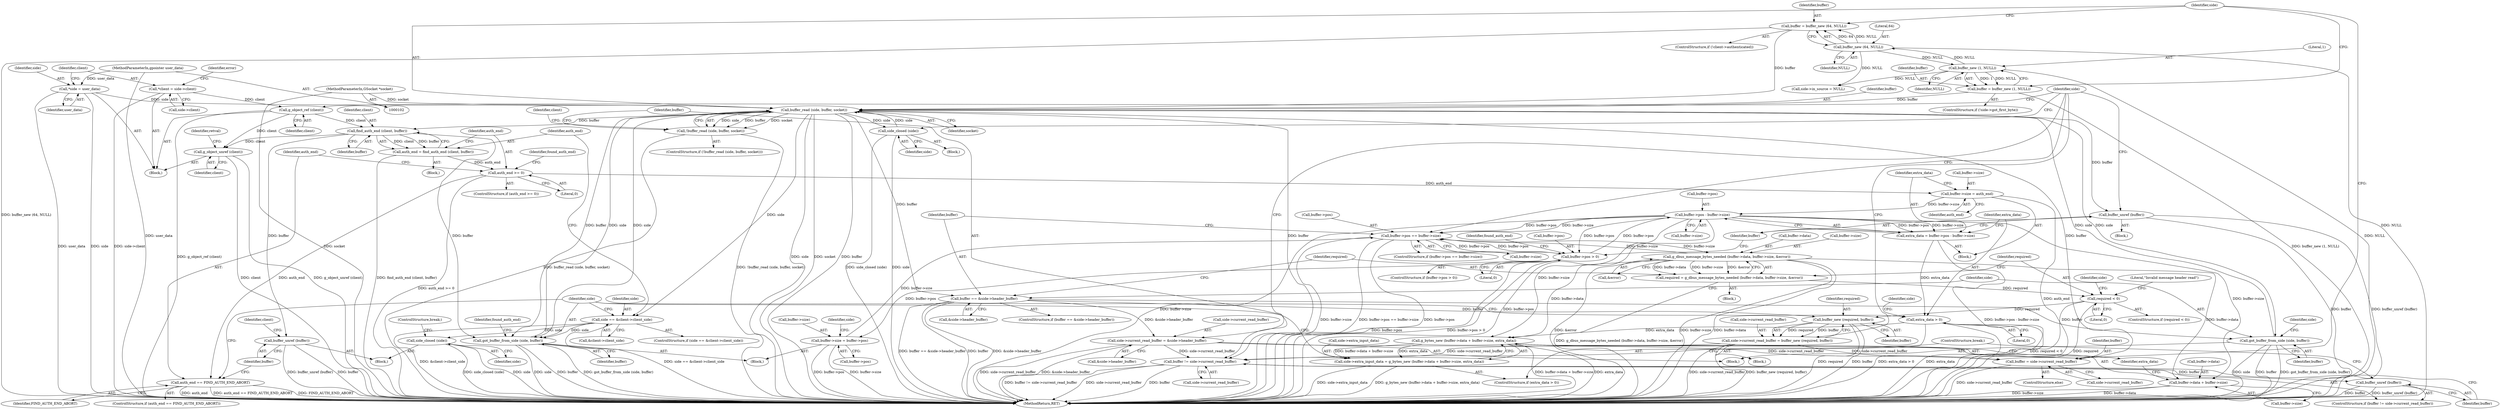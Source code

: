 digraph "0_flatpak_52346bf187b5a7f1c0fe9075b328b7ad6abe78f6_2@API" {
"1000163" [label="(Call,buffer_read (side, buffer, socket))"];
"1000291" [label="(Call,got_buffer_from_side (side, buffer))"];
"1000163" [label="(Call,buffer_read (side, buffer, socket))"];
"1000342" [label="(Call,side_closed (side))"];
"1000108" [label="(Call,*side = user_data)"];
"1000105" [label="(MethodParameterIn,gpointer user_data)"];
"1000355" [label="(Call,got_buffer_from_side (side, buffer))"];
"1000316" [label="(Call,buffer == &side->header_buffer)"];
"1000150" [label="(Call,buffer = buffer_new (64, NULL))"];
"1000152" [label="(Call,buffer_new (64, NULL))"];
"1000141" [label="(Call,buffer_new (1, NULL))"];
"1000156" [label="(Call,buffer = side->current_read_buffer)"];
"1000346" [label="(Call,side->current_read_buffer = buffer_new (required, buffer))"];
"1000350" [label="(Call,buffer_new (required, buffer))"];
"1000336" [label="(Call,required < 0)"];
"1000324" [label="(Call,required = g_dbus_message_bytes_needed (buffer->data, buffer->size, &error))"];
"1000326" [label="(Call,g_dbus_message_bytes_needed (buffer->data, buffer->size, &error))"];
"1000307" [label="(Call,buffer->pos == buffer->size)"];
"1000184" [label="(Call,buffer->pos > 0)"];
"1000248" [label="(Call,buffer->pos - buffer->size)"];
"1000241" [label="(Call,buffer->size = auth_end)"];
"1000234" [label="(Call,auth_end >= 0)"];
"1000228" [label="(Call,auth_end = find_auth_end (client, buffer))"];
"1000230" [label="(Call,find_auth_end (client, buffer))"];
"1000126" [label="(Call,g_object_ref (client))"];
"1000112" [label="(Call,*client = side->client)"];
"1000195" [label="(Call,buffer->size = buffer->pos)"];
"1000365" [label="(Call,side->current_read_buffer = &side->header_buffer)"];
"1000139" [label="(Call,buffer = buffer_new (1, NULL))"];
"1000103" [label="(MethodParameterIn,GSocket *socket)"];
"1000220" [label="(Call,side == &client->client_side)"];
"1000162" [label="(Call,!buffer_read (side, buffer, socket))"];
"1000169" [label="(Call,buffer != side->current_read_buffer)"];
"1000174" [label="(Call,buffer_unref (buffer))"];
"1000288" [label="(Call,side_closed (side))"];
"1000263" [label="(Call,g_bytes_new (buffer->data + buffer->size, extra_data))"];
"1000259" [label="(Call,side->extra_input_data = g_bytes_new (buffer->data + buffer->size, extra_data))"];
"1000264" [label="(Call,buffer->data + buffer->size)"];
"1000246" [label="(Call,extra_data = buffer->pos - buffer->size)"];
"1000256" [label="(Call,extra_data > 0)"];
"1000274" [label="(Call,auth_end == FIND_AUTH_END_ABORT)"];
"1000278" [label="(Call,buffer_unref (buffer))"];
"1000386" [label="(Call,g_object_unref (client))"];
"1000303" [label="(Call,buffer_unref (buffer))"];
"1000219" [label="(ControlStructure,if (side == &client->client_side))"];
"1000263" [label="(Call,g_bytes_new (buffer->data + buffer->size, extra_data))"];
"1000274" [label="(Call,auth_end == FIND_AUTH_END_ABORT)"];
"1000150" [label="(Call,buffer = buffer_new (64, NULL))"];
"1000357" [label="(Identifier,buffer)"];
"1000163" [label="(Call,buffer_read (side, buffer, socket))"];
"1000156" [label="(Call,buffer = side->current_read_buffer)"];
"1000249" [label="(Call,buffer->pos)"];
"1000245" [label="(Identifier,auth_end)"];
"1000161" [label="(ControlStructure,if (!buffer_read (side, buffer, socket)))"];
"1000378" [label="(Call,side->in_source = NULL)"];
"1000257" [label="(Identifier,extra_data)"];
"1000303" [label="(Call,buffer_unref (buffer))"];
"1000176" [label="(ControlStructure,break;)"];
"1000199" [label="(Call,buffer->pos)"];
"1000232" [label="(Identifier,buffer)"];
"1000192" [label="(Identifier,found_auth_end)"];
"1000229" [label="(Identifier,auth_end)"];
"1000291" [label="(Call,got_buffer_from_side (side, buffer))"];
"1000165" [label="(Identifier,buffer)"];
"1000292" [label="(Identifier,side)"];
"1000143" [label="(Identifier,NULL)"];
"1000275" [label="(Identifier,auth_end)"];
"1000154" [label="(Identifier,NULL)"];
"1000345" [label="(Block,)"];
"1000304" [label="(Identifier,buffer)"];
"1000196" [label="(Call,buffer->size)"];
"1000134" [label="(ControlStructure,if (!side->got_first_byte))"];
"1000390" [label="(MethodReturn,RET)"];
"1000239" [label="(Identifier,found_auth_end)"];
"1000230" [label="(Call,find_auth_end (client, buffer))"];
"1000366" [label="(Call,side->current_read_buffer)"];
"1000278" [label="(Call,buffer_unref (buffer))"];
"1000222" [label="(Call,&client->client_side)"];
"1000369" [label="(Call,&side->header_buffer)"];
"1000327" [label="(Call,buffer->data)"];
"1000183" [label="(ControlStructure,if (buffer->pos > 0))"];
"1000356" [label="(Identifier,side)"];
"1000228" [label="(Call,auth_end = find_auth_end (client, buffer))"];
"1000306" [label="(ControlStructure,if (buffer->pos == buffer->size))"];
"1000361" [label="(Identifier,side)"];
"1000293" [label="(Identifier,buffer)"];
"1000185" [label="(Call,buffer->pos)"];
"1000166" [label="(Identifier,socket)"];
"1000288" [label="(Call,side_closed (side))"];
"1000261" [label="(Identifier,side)"];
"1000142" [label="(Literal,1)"];
"1000127" [label="(Identifier,client)"];
"1000277" [label="(Block,)"];
"1000170" [label="(Identifier,buffer)"];
"1000339" [label="(Block,)"];
"1000236" [label="(Literal,0)"];
"1000140" [label="(Identifier,buffer)"];
"1000283" [label="(Identifier,client)"];
"1000205" [label="(Identifier,side)"];
"1000290" [label="(ControlStructure,break;)"];
"1000131" [label="(Identifier,side)"];
"1000318" [label="(Call,&side->header_buffer)"];
"1000174" [label="(Call,buffer_unref (buffer))"];
"1000350" [label="(Call,buffer_new (required, buffer))"];
"1000164" [label="(Identifier,side)"];
"1000184" [label="(Call,buffer->pos > 0)"];
"1000307" [label="(Call,buffer->pos == buffer->size)"];
"1000260" [label="(Call,side->extra_input_data)"];
"1000141" [label="(Call,buffer_new (1, NULL))"];
"1000346" [label="(Call,side->current_read_buffer = buffer_new (required, buffer))"];
"1000233" [label="(ControlStructure,if (auth_end >= 0))"];
"1000343" [label="(Identifier,side)"];
"1000151" [label="(Identifier,buffer)"];
"1000126" [label="(Call,g_object_ref (client))"];
"1000259" [label="(Call,side->extra_input_data = g_bytes_new (buffer->data + buffer->size, extra_data))"];
"1000139" [label="(Call,buffer = buffer_new (1, NULL))"];
"1000221" [label="(Identifier,side)"];
"1000235" [label="(Identifier,auth_end)"];
"1000237" [label="(Block,)"];
"1000333" [label="(Call,&error)"];
"1000342" [label="(Call,side_closed (side))"];
"1000231" [label="(Identifier,client)"];
"1000387" [label="(Identifier,client)"];
"1000268" [label="(Call,buffer->size)"];
"1000354" [label="(Block,)"];
"1000324" [label="(Call,required = g_dbus_message_bytes_needed (buffer->data, buffer->size, &error))"];
"1000157" [label="(Identifier,buffer)"];
"1000119" [label="(Identifier,error)"];
"1000103" [label="(MethodParameterIn,GSocket *socket)"];
"1000295" [label="(Identifier,found_auth_end)"];
"1000352" [label="(Identifier,buffer)"];
"1000158" [label="(Call,side->current_read_buffer)"];
"1000302" [label="(Block,)"];
"1000311" [label="(Call,buffer->size)"];
"1000315" [label="(ControlStructure,if (buffer == &side->header_buffer))"];
"1000279" [label="(Identifier,buffer)"];
"1000317" [label="(Identifier,buffer)"];
"1000169" [label="(Call,buffer != side->current_read_buffer)"];
"1000189" [label="(Block,)"];
"1000247" [label="(Identifier,extra_data)"];
"1000109" [label="(Identifier,side)"];
"1000256" [label="(Call,extra_data > 0)"];
"1000168" [label="(ControlStructure,if (buffer != side->current_read_buffer))"];
"1000188" [label="(Literal,0)"];
"1000264" [label="(Call,buffer->data + buffer->size)"];
"1000338" [label="(Literal,0)"];
"1000330" [label="(Call,buffer->size)"];
"1000348" [label="(Identifier,side)"];
"1000322" [label="(Block,)"];
"1000110" [label="(Identifier,user_data)"];
"1000195" [label="(Call,buffer->size = buffer->pos)"];
"1000112" [label="(Call,*client = side->client)"];
"1000220" [label="(Call,side == &client->client_side)"];
"1000153" [label="(Literal,64)"];
"1000325" [label="(Identifier,required)"];
"1000180" [label="(Identifier,client)"];
"1000351" [label="(Identifier,required)"];
"1000234" [label="(Call,auth_end >= 0)"];
"1000248" [label="(Call,buffer->pos - buffer->size)"];
"1000246" [label="(Call,extra_data = buffer->pos - buffer->size)"];
"1000273" [label="(ControlStructure,if (auth_end == FIND_AUTH_END_ABORT))"];
"1000326" [label="(Call,g_dbus_message_bytes_needed (buffer->data, buffer->size, &error))"];
"1000386" [label="(Call,g_object_unref (client))"];
"1000265" [label="(Call,buffer->data)"];
"1000175" [label="(Identifier,buffer)"];
"1000365" [label="(Call,side->current_read_buffer = &side->header_buffer)"];
"1000162" [label="(Call,!buffer_read (side, buffer, socket))"];
"1000155" [label="(ControlStructure,else)"];
"1000108" [label="(Call,*side = user_data)"];
"1000271" [label="(Identifier,extra_data)"];
"1000242" [label="(Call,buffer->size)"];
"1000258" [label="(Literal,0)"];
"1000389" [label="(Identifier,retval)"];
"1000289" [label="(Identifier,side)"];
"1000113" [label="(Identifier,client)"];
"1000341" [label="(Literal,\"Invalid message header read\")"];
"1000241" [label="(Call,buffer->size = auth_end)"];
"1000114" [label="(Call,side->client)"];
"1000308" [label="(Call,buffer->pos)"];
"1000337" [label="(Identifier,required)"];
"1000347" [label="(Call,side->current_read_buffer)"];
"1000355" [label="(Call,got_buffer_from_side (side, buffer))"];
"1000145" [label="(ControlStructure,if (!client->authenticated))"];
"1000335" [label="(ControlStructure,if (required < 0))"];
"1000105" [label="(MethodParameterIn,gpointer user_data)"];
"1000316" [label="(Call,buffer == &side->header_buffer)"];
"1000152" [label="(Call,buffer_new (64, NULL))"];
"1000252" [label="(Call,buffer->size)"];
"1000336" [label="(Call,required < 0)"];
"1000106" [label="(Block,)"];
"1000276" [label="(Identifier,FIND_AUTH_END_ABORT)"];
"1000226" [label="(Block,)"];
"1000171" [label="(Call,side->current_read_buffer)"];
"1000255" [label="(ControlStructure,if (extra_data > 0))"];
"1000163" -> "1000162"  [label="AST: "];
"1000163" -> "1000166"  [label="CFG: "];
"1000164" -> "1000163"  [label="AST: "];
"1000165" -> "1000163"  [label="AST: "];
"1000166" -> "1000163"  [label="AST: "];
"1000162" -> "1000163"  [label="CFG: "];
"1000163" -> "1000390"  [label="DDG: side"];
"1000163" -> "1000390"  [label="DDG: socket"];
"1000163" -> "1000390"  [label="DDG: buffer"];
"1000163" -> "1000162"  [label="DDG: side"];
"1000163" -> "1000162"  [label="DDG: buffer"];
"1000163" -> "1000162"  [label="DDG: socket"];
"1000291" -> "1000163"  [label="DDG: side"];
"1000342" -> "1000163"  [label="DDG: side"];
"1000108" -> "1000163"  [label="DDG: side"];
"1000355" -> "1000163"  [label="DDG: side"];
"1000150" -> "1000163"  [label="DDG: buffer"];
"1000156" -> "1000163"  [label="DDG: buffer"];
"1000139" -> "1000163"  [label="DDG: buffer"];
"1000103" -> "1000163"  [label="DDG: socket"];
"1000163" -> "1000169"  [label="DDG: buffer"];
"1000163" -> "1000220"  [label="DDG: side"];
"1000163" -> "1000230"  [label="DDG: buffer"];
"1000163" -> "1000291"  [label="DDG: side"];
"1000163" -> "1000291"  [label="DDG: buffer"];
"1000163" -> "1000303"  [label="DDG: buffer"];
"1000163" -> "1000316"  [label="DDG: buffer"];
"1000163" -> "1000342"  [label="DDG: side"];
"1000163" -> "1000355"  [label="DDG: side"];
"1000291" -> "1000189"  [label="AST: "];
"1000291" -> "1000293"  [label="CFG: "];
"1000292" -> "1000291"  [label="AST: "];
"1000293" -> "1000291"  [label="AST: "];
"1000295" -> "1000291"  [label="CFG: "];
"1000291" -> "1000390"  [label="DDG: got_buffer_from_side (side, buffer)"];
"1000291" -> "1000390"  [label="DDG: side"];
"1000291" -> "1000390"  [label="DDG: buffer"];
"1000220" -> "1000291"  [label="DDG: side"];
"1000230" -> "1000291"  [label="DDG: buffer"];
"1000342" -> "1000339"  [label="AST: "];
"1000342" -> "1000343"  [label="CFG: "];
"1000343" -> "1000342"  [label="AST: "];
"1000131" -> "1000342"  [label="CFG: "];
"1000342" -> "1000390"  [label="DDG: side"];
"1000342" -> "1000390"  [label="DDG: side_closed (side)"];
"1000108" -> "1000106"  [label="AST: "];
"1000108" -> "1000110"  [label="CFG: "];
"1000109" -> "1000108"  [label="AST: "];
"1000110" -> "1000108"  [label="AST: "];
"1000113" -> "1000108"  [label="CFG: "];
"1000108" -> "1000390"  [label="DDG: user_data"];
"1000108" -> "1000390"  [label="DDG: side"];
"1000105" -> "1000108"  [label="DDG: user_data"];
"1000105" -> "1000102"  [label="AST: "];
"1000105" -> "1000390"  [label="DDG: user_data"];
"1000355" -> "1000354"  [label="AST: "];
"1000355" -> "1000357"  [label="CFG: "];
"1000356" -> "1000355"  [label="AST: "];
"1000357" -> "1000355"  [label="AST: "];
"1000361" -> "1000355"  [label="CFG: "];
"1000355" -> "1000390"  [label="DDG: side"];
"1000355" -> "1000390"  [label="DDG: buffer"];
"1000355" -> "1000390"  [label="DDG: got_buffer_from_side (side, buffer)"];
"1000316" -> "1000355"  [label="DDG: buffer"];
"1000316" -> "1000315"  [label="AST: "];
"1000316" -> "1000318"  [label="CFG: "];
"1000317" -> "1000316"  [label="AST: "];
"1000318" -> "1000316"  [label="AST: "];
"1000325" -> "1000316"  [label="CFG: "];
"1000356" -> "1000316"  [label="CFG: "];
"1000316" -> "1000390"  [label="DDG: &side->header_buffer"];
"1000316" -> "1000390"  [label="DDG: buffer == &side->header_buffer"];
"1000316" -> "1000390"  [label="DDG: buffer"];
"1000316" -> "1000350"  [label="DDG: buffer"];
"1000316" -> "1000365"  [label="DDG: &side->header_buffer"];
"1000150" -> "1000145"  [label="AST: "];
"1000150" -> "1000152"  [label="CFG: "];
"1000151" -> "1000150"  [label="AST: "];
"1000152" -> "1000150"  [label="AST: "];
"1000164" -> "1000150"  [label="CFG: "];
"1000150" -> "1000390"  [label="DDG: buffer_new (64, NULL)"];
"1000152" -> "1000150"  [label="DDG: 64"];
"1000152" -> "1000150"  [label="DDG: NULL"];
"1000152" -> "1000154"  [label="CFG: "];
"1000153" -> "1000152"  [label="AST: "];
"1000154" -> "1000152"  [label="AST: "];
"1000152" -> "1000390"  [label="DDG: NULL"];
"1000152" -> "1000141"  [label="DDG: NULL"];
"1000141" -> "1000152"  [label="DDG: NULL"];
"1000152" -> "1000378"  [label="DDG: NULL"];
"1000141" -> "1000139"  [label="AST: "];
"1000141" -> "1000143"  [label="CFG: "];
"1000142" -> "1000141"  [label="AST: "];
"1000143" -> "1000141"  [label="AST: "];
"1000139" -> "1000141"  [label="CFG: "];
"1000141" -> "1000390"  [label="DDG: NULL"];
"1000141" -> "1000139"  [label="DDG: 1"];
"1000141" -> "1000139"  [label="DDG: NULL"];
"1000141" -> "1000378"  [label="DDG: NULL"];
"1000156" -> "1000155"  [label="AST: "];
"1000156" -> "1000158"  [label="CFG: "];
"1000157" -> "1000156"  [label="AST: "];
"1000158" -> "1000156"  [label="AST: "];
"1000164" -> "1000156"  [label="CFG: "];
"1000156" -> "1000390"  [label="DDG: side->current_read_buffer"];
"1000346" -> "1000156"  [label="DDG: side->current_read_buffer"];
"1000365" -> "1000156"  [label="DDG: side->current_read_buffer"];
"1000346" -> "1000345"  [label="AST: "];
"1000346" -> "1000350"  [label="CFG: "];
"1000347" -> "1000346"  [label="AST: "];
"1000350" -> "1000346"  [label="AST: "];
"1000131" -> "1000346"  [label="CFG: "];
"1000346" -> "1000390"  [label="DDG: side->current_read_buffer"];
"1000346" -> "1000390"  [label="DDG: buffer_new (required, buffer)"];
"1000346" -> "1000169"  [label="DDG: side->current_read_buffer"];
"1000350" -> "1000346"  [label="DDG: required"];
"1000350" -> "1000346"  [label="DDG: buffer"];
"1000350" -> "1000352"  [label="CFG: "];
"1000351" -> "1000350"  [label="AST: "];
"1000352" -> "1000350"  [label="AST: "];
"1000350" -> "1000390"  [label="DDG: required"];
"1000350" -> "1000390"  [label="DDG: buffer"];
"1000336" -> "1000350"  [label="DDG: required"];
"1000336" -> "1000335"  [label="AST: "];
"1000336" -> "1000338"  [label="CFG: "];
"1000337" -> "1000336"  [label="AST: "];
"1000338" -> "1000336"  [label="AST: "];
"1000341" -> "1000336"  [label="CFG: "];
"1000348" -> "1000336"  [label="CFG: "];
"1000336" -> "1000390"  [label="DDG: required < 0"];
"1000336" -> "1000390"  [label="DDG: required"];
"1000324" -> "1000336"  [label="DDG: required"];
"1000324" -> "1000322"  [label="AST: "];
"1000324" -> "1000326"  [label="CFG: "];
"1000325" -> "1000324"  [label="AST: "];
"1000326" -> "1000324"  [label="AST: "];
"1000337" -> "1000324"  [label="CFG: "];
"1000324" -> "1000390"  [label="DDG: g_dbus_message_bytes_needed (buffer->data, buffer->size, &error)"];
"1000326" -> "1000324"  [label="DDG: buffer->data"];
"1000326" -> "1000324"  [label="DDG: buffer->size"];
"1000326" -> "1000324"  [label="DDG: &error"];
"1000326" -> "1000333"  [label="CFG: "];
"1000327" -> "1000326"  [label="AST: "];
"1000330" -> "1000326"  [label="AST: "];
"1000333" -> "1000326"  [label="AST: "];
"1000326" -> "1000390"  [label="DDG: &error"];
"1000326" -> "1000390"  [label="DDG: buffer->size"];
"1000326" -> "1000390"  [label="DDG: buffer->data"];
"1000326" -> "1000263"  [label="DDG: buffer->data"];
"1000326" -> "1000264"  [label="DDG: buffer->data"];
"1000326" -> "1000307"  [label="DDG: buffer->size"];
"1000307" -> "1000326"  [label="DDG: buffer->size"];
"1000307" -> "1000306"  [label="AST: "];
"1000307" -> "1000311"  [label="CFG: "];
"1000308" -> "1000307"  [label="AST: "];
"1000311" -> "1000307"  [label="AST: "];
"1000131" -> "1000307"  [label="CFG: "];
"1000317" -> "1000307"  [label="CFG: "];
"1000307" -> "1000390"  [label="DDG: buffer->size"];
"1000307" -> "1000390"  [label="DDG: buffer->pos == buffer->size"];
"1000307" -> "1000390"  [label="DDG: buffer->pos"];
"1000307" -> "1000184"  [label="DDG: buffer->pos"];
"1000184" -> "1000307"  [label="DDG: buffer->pos"];
"1000248" -> "1000307"  [label="DDG: buffer->pos"];
"1000248" -> "1000307"  [label="DDG: buffer->size"];
"1000195" -> "1000307"  [label="DDG: buffer->size"];
"1000184" -> "1000183"  [label="AST: "];
"1000184" -> "1000188"  [label="CFG: "];
"1000185" -> "1000184"  [label="AST: "];
"1000188" -> "1000184"  [label="AST: "];
"1000192" -> "1000184"  [label="CFG: "];
"1000304" -> "1000184"  [label="CFG: "];
"1000184" -> "1000390"  [label="DDG: buffer->pos"];
"1000184" -> "1000390"  [label="DDG: buffer->pos > 0"];
"1000248" -> "1000184"  [label="DDG: buffer->pos"];
"1000184" -> "1000195"  [label="DDG: buffer->pos"];
"1000184" -> "1000248"  [label="DDG: buffer->pos"];
"1000248" -> "1000246"  [label="AST: "];
"1000248" -> "1000252"  [label="CFG: "];
"1000249" -> "1000248"  [label="AST: "];
"1000252" -> "1000248"  [label="AST: "];
"1000246" -> "1000248"  [label="CFG: "];
"1000248" -> "1000390"  [label="DDG: buffer->size"];
"1000248" -> "1000390"  [label="DDG: buffer->pos"];
"1000248" -> "1000246"  [label="DDG: buffer->pos"];
"1000248" -> "1000246"  [label="DDG: buffer->size"];
"1000241" -> "1000248"  [label="DDG: buffer->size"];
"1000248" -> "1000263"  [label="DDG: buffer->size"];
"1000248" -> "1000264"  [label="DDG: buffer->size"];
"1000241" -> "1000237"  [label="AST: "];
"1000241" -> "1000245"  [label="CFG: "];
"1000242" -> "1000241"  [label="AST: "];
"1000245" -> "1000241"  [label="AST: "];
"1000247" -> "1000241"  [label="CFG: "];
"1000241" -> "1000390"  [label="DDG: auth_end"];
"1000234" -> "1000241"  [label="DDG: auth_end"];
"1000234" -> "1000233"  [label="AST: "];
"1000234" -> "1000236"  [label="CFG: "];
"1000235" -> "1000234"  [label="AST: "];
"1000236" -> "1000234"  [label="AST: "];
"1000239" -> "1000234"  [label="CFG: "];
"1000275" -> "1000234"  [label="CFG: "];
"1000234" -> "1000390"  [label="DDG: auth_end >= 0"];
"1000228" -> "1000234"  [label="DDG: auth_end"];
"1000234" -> "1000274"  [label="DDG: auth_end"];
"1000228" -> "1000226"  [label="AST: "];
"1000228" -> "1000230"  [label="CFG: "];
"1000229" -> "1000228"  [label="AST: "];
"1000230" -> "1000228"  [label="AST: "];
"1000235" -> "1000228"  [label="CFG: "];
"1000228" -> "1000390"  [label="DDG: find_auth_end (client, buffer)"];
"1000230" -> "1000228"  [label="DDG: client"];
"1000230" -> "1000228"  [label="DDG: buffer"];
"1000230" -> "1000232"  [label="CFG: "];
"1000231" -> "1000230"  [label="AST: "];
"1000232" -> "1000230"  [label="AST: "];
"1000126" -> "1000230"  [label="DDG: client"];
"1000230" -> "1000278"  [label="DDG: buffer"];
"1000230" -> "1000386"  [label="DDG: client"];
"1000126" -> "1000106"  [label="AST: "];
"1000126" -> "1000127"  [label="CFG: "];
"1000127" -> "1000126"  [label="AST: "];
"1000131" -> "1000126"  [label="CFG: "];
"1000126" -> "1000390"  [label="DDG: g_object_ref (client)"];
"1000112" -> "1000126"  [label="DDG: client"];
"1000126" -> "1000386"  [label="DDG: client"];
"1000112" -> "1000106"  [label="AST: "];
"1000112" -> "1000114"  [label="CFG: "];
"1000113" -> "1000112"  [label="AST: "];
"1000114" -> "1000112"  [label="AST: "];
"1000119" -> "1000112"  [label="CFG: "];
"1000112" -> "1000390"  [label="DDG: side->client"];
"1000195" -> "1000189"  [label="AST: "];
"1000195" -> "1000199"  [label="CFG: "];
"1000196" -> "1000195"  [label="AST: "];
"1000199" -> "1000195"  [label="AST: "];
"1000205" -> "1000195"  [label="CFG: "];
"1000195" -> "1000390"  [label="DDG: buffer->pos"];
"1000195" -> "1000390"  [label="DDG: buffer->size"];
"1000365" -> "1000354"  [label="AST: "];
"1000365" -> "1000369"  [label="CFG: "];
"1000366" -> "1000365"  [label="AST: "];
"1000369" -> "1000365"  [label="AST: "];
"1000131" -> "1000365"  [label="CFG: "];
"1000365" -> "1000390"  [label="DDG: &side->header_buffer"];
"1000365" -> "1000390"  [label="DDG: side->current_read_buffer"];
"1000365" -> "1000169"  [label="DDG: side->current_read_buffer"];
"1000139" -> "1000134"  [label="AST: "];
"1000140" -> "1000139"  [label="AST: "];
"1000164" -> "1000139"  [label="CFG: "];
"1000139" -> "1000390"  [label="DDG: buffer_new (1, NULL)"];
"1000103" -> "1000102"  [label="AST: "];
"1000103" -> "1000390"  [label="DDG: socket"];
"1000220" -> "1000219"  [label="AST: "];
"1000220" -> "1000222"  [label="CFG: "];
"1000221" -> "1000220"  [label="AST: "];
"1000222" -> "1000220"  [label="AST: "];
"1000229" -> "1000220"  [label="CFG: "];
"1000292" -> "1000220"  [label="CFG: "];
"1000220" -> "1000390"  [label="DDG: &client->client_side"];
"1000220" -> "1000390"  [label="DDG: side == &client->client_side"];
"1000220" -> "1000288"  [label="DDG: side"];
"1000162" -> "1000161"  [label="AST: "];
"1000170" -> "1000162"  [label="CFG: "];
"1000180" -> "1000162"  [label="CFG: "];
"1000162" -> "1000390"  [label="DDG: buffer_read (side, buffer, socket)"];
"1000162" -> "1000390"  [label="DDG: !buffer_read (side, buffer, socket)"];
"1000169" -> "1000168"  [label="AST: "];
"1000169" -> "1000171"  [label="CFG: "];
"1000170" -> "1000169"  [label="AST: "];
"1000171" -> "1000169"  [label="AST: "];
"1000175" -> "1000169"  [label="CFG: "];
"1000176" -> "1000169"  [label="CFG: "];
"1000169" -> "1000390"  [label="DDG: buffer != side->current_read_buffer"];
"1000169" -> "1000390"  [label="DDG: side->current_read_buffer"];
"1000169" -> "1000390"  [label="DDG: buffer"];
"1000169" -> "1000174"  [label="DDG: buffer"];
"1000174" -> "1000168"  [label="AST: "];
"1000174" -> "1000175"  [label="CFG: "];
"1000175" -> "1000174"  [label="AST: "];
"1000176" -> "1000174"  [label="CFG: "];
"1000174" -> "1000390"  [label="DDG: buffer_unref (buffer)"];
"1000174" -> "1000390"  [label="DDG: buffer"];
"1000288" -> "1000277"  [label="AST: "];
"1000288" -> "1000289"  [label="CFG: "];
"1000289" -> "1000288"  [label="AST: "];
"1000290" -> "1000288"  [label="CFG: "];
"1000288" -> "1000390"  [label="DDG: side"];
"1000288" -> "1000390"  [label="DDG: side_closed (side)"];
"1000263" -> "1000259"  [label="AST: "];
"1000263" -> "1000271"  [label="CFG: "];
"1000264" -> "1000263"  [label="AST: "];
"1000271" -> "1000263"  [label="AST: "];
"1000259" -> "1000263"  [label="CFG: "];
"1000263" -> "1000390"  [label="DDG: buffer->data + buffer->size"];
"1000263" -> "1000390"  [label="DDG: extra_data"];
"1000263" -> "1000259"  [label="DDG: buffer->data + buffer->size"];
"1000263" -> "1000259"  [label="DDG: extra_data"];
"1000256" -> "1000263"  [label="DDG: extra_data"];
"1000259" -> "1000255"  [label="AST: "];
"1000260" -> "1000259"  [label="AST: "];
"1000292" -> "1000259"  [label="CFG: "];
"1000259" -> "1000390"  [label="DDG: side->extra_input_data"];
"1000259" -> "1000390"  [label="DDG: g_bytes_new (buffer->data + buffer->size, extra_data)"];
"1000264" -> "1000268"  [label="CFG: "];
"1000265" -> "1000264"  [label="AST: "];
"1000268" -> "1000264"  [label="AST: "];
"1000271" -> "1000264"  [label="CFG: "];
"1000264" -> "1000390"  [label="DDG: buffer->data"];
"1000264" -> "1000390"  [label="DDG: buffer->size"];
"1000246" -> "1000237"  [label="AST: "];
"1000247" -> "1000246"  [label="AST: "];
"1000257" -> "1000246"  [label="CFG: "];
"1000246" -> "1000390"  [label="DDG: buffer->pos - buffer->size"];
"1000246" -> "1000256"  [label="DDG: extra_data"];
"1000256" -> "1000255"  [label="AST: "];
"1000256" -> "1000258"  [label="CFG: "];
"1000257" -> "1000256"  [label="AST: "];
"1000258" -> "1000256"  [label="AST: "];
"1000261" -> "1000256"  [label="CFG: "];
"1000292" -> "1000256"  [label="CFG: "];
"1000256" -> "1000390"  [label="DDG: extra_data"];
"1000256" -> "1000390"  [label="DDG: extra_data > 0"];
"1000274" -> "1000273"  [label="AST: "];
"1000274" -> "1000276"  [label="CFG: "];
"1000275" -> "1000274"  [label="AST: "];
"1000276" -> "1000274"  [label="AST: "];
"1000279" -> "1000274"  [label="CFG: "];
"1000292" -> "1000274"  [label="CFG: "];
"1000274" -> "1000390"  [label="DDG: auth_end"];
"1000274" -> "1000390"  [label="DDG: auth_end == FIND_AUTH_END_ABORT"];
"1000274" -> "1000390"  [label="DDG: FIND_AUTH_END_ABORT"];
"1000278" -> "1000277"  [label="AST: "];
"1000278" -> "1000279"  [label="CFG: "];
"1000279" -> "1000278"  [label="AST: "];
"1000283" -> "1000278"  [label="CFG: "];
"1000278" -> "1000390"  [label="DDG: buffer_unref (buffer)"];
"1000278" -> "1000390"  [label="DDG: buffer"];
"1000386" -> "1000106"  [label="AST: "];
"1000386" -> "1000387"  [label="CFG: "];
"1000387" -> "1000386"  [label="AST: "];
"1000389" -> "1000386"  [label="CFG: "];
"1000386" -> "1000390"  [label="DDG: client"];
"1000386" -> "1000390"  [label="DDG: g_object_unref (client)"];
"1000303" -> "1000302"  [label="AST: "];
"1000303" -> "1000304"  [label="CFG: "];
"1000304" -> "1000303"  [label="AST: "];
"1000131" -> "1000303"  [label="CFG: "];
"1000303" -> "1000390"  [label="DDG: buffer"];
"1000303" -> "1000390"  [label="DDG: buffer_unref (buffer)"];
}
